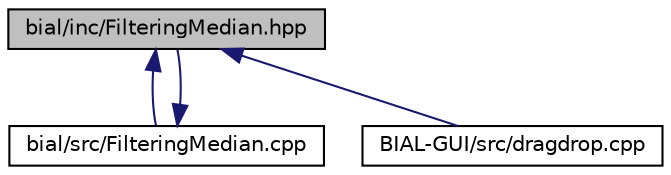 digraph "bial/inc/FilteringMedian.hpp"
{
  edge [fontname="Helvetica",fontsize="10",labelfontname="Helvetica",labelfontsize="10"];
  node [fontname="Helvetica",fontsize="10",shape=record];
  Node1 [label="bial/inc/FilteringMedian.hpp",height=0.2,width=0.4,color="black", fillcolor="grey75", style="filled", fontcolor="black"];
  Node1 -> Node2 [dir="back",color="midnightblue",fontsize="10",style="solid",fontname="Helvetica"];
  Node2 [label="bial/src/FilteringMedian.cpp",height=0.2,width=0.4,color="black", fillcolor="white", style="filled",URL="$_filtering_median_8cpp.html"];
  Node2 -> Node1 [dir="back",color="midnightblue",fontsize="10",style="solid",fontname="Helvetica"];
  Node1 -> Node3 [dir="back",color="midnightblue",fontsize="10",style="solid",fontname="Helvetica"];
  Node3 [label="BIAL-GUI/src/dragdrop.cpp",height=0.2,width=0.4,color="black", fillcolor="white", style="filled",URL="$dragdrop_8cpp.html"];
}
